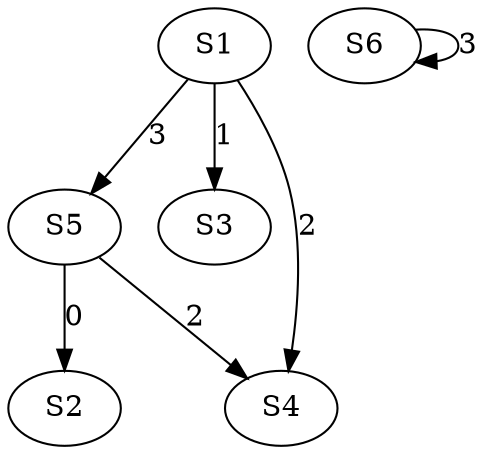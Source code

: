strict digraph {
	S5 -> S2 [ label = 0 ];
	S1 -> S3 [ label = 1 ];
	S1 -> S4 [ label = 2 ];
	S1 -> S5 [ label = 3 ];
	S6 -> S6 [ label = 3 ];
	S5 -> S4 [ label = 2 ];
}